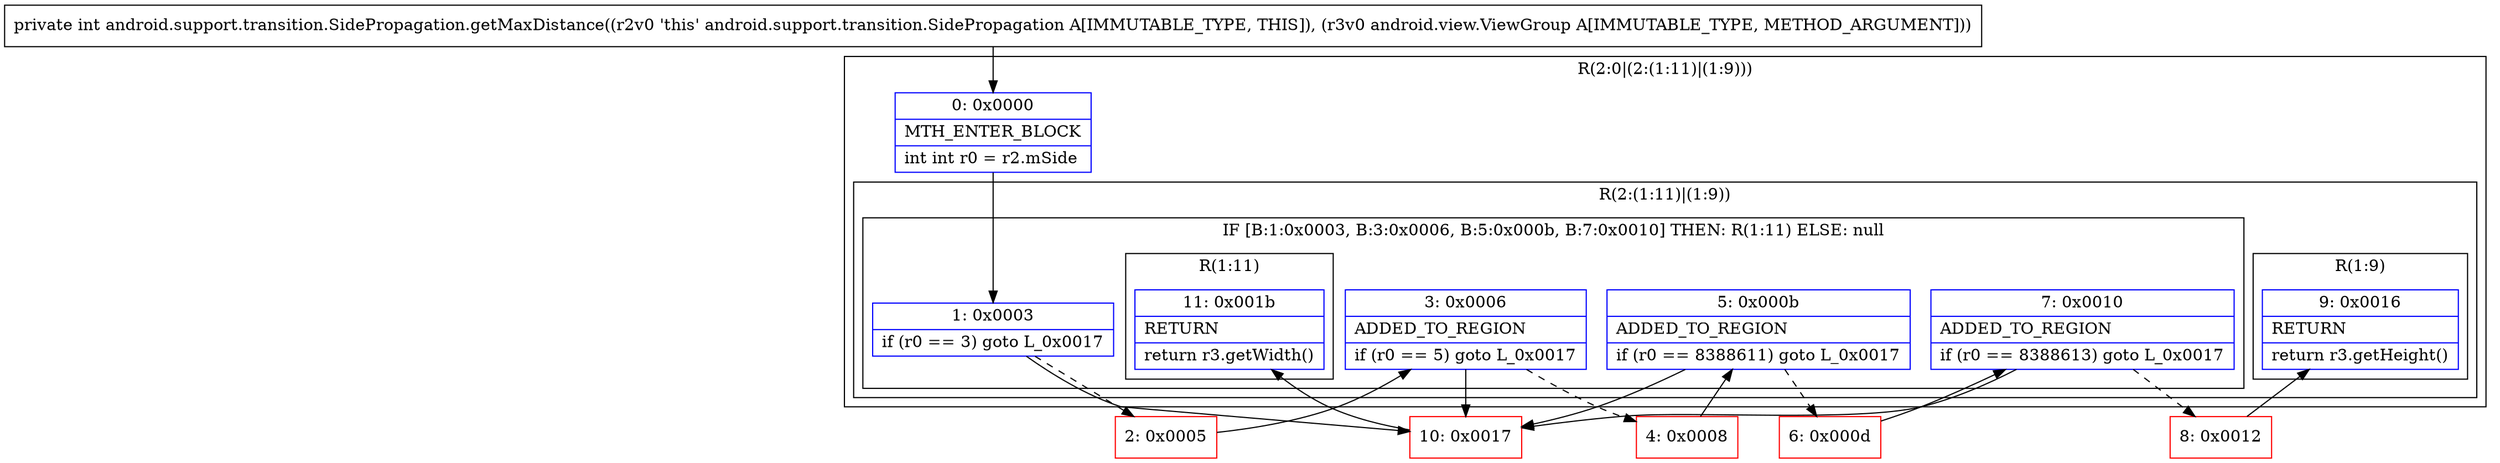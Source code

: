 digraph "CFG forandroid.support.transition.SidePropagation.getMaxDistance(Landroid\/view\/ViewGroup;)I" {
subgraph cluster_Region_844372811 {
label = "R(2:0|(2:(1:11)|(1:9)))";
node [shape=record,color=blue];
Node_0 [shape=record,label="{0\:\ 0x0000|MTH_ENTER_BLOCK\l|int int r0 = r2.mSide\l}"];
subgraph cluster_Region_980205285 {
label = "R(2:(1:11)|(1:9))";
node [shape=record,color=blue];
subgraph cluster_IfRegion_331461695 {
label = "IF [B:1:0x0003, B:3:0x0006, B:5:0x000b, B:7:0x0010] THEN: R(1:11) ELSE: null";
node [shape=record,color=blue];
Node_1 [shape=record,label="{1\:\ 0x0003|if (r0 == 3) goto L_0x0017\l}"];
Node_3 [shape=record,label="{3\:\ 0x0006|ADDED_TO_REGION\l|if (r0 == 5) goto L_0x0017\l}"];
Node_5 [shape=record,label="{5\:\ 0x000b|ADDED_TO_REGION\l|if (r0 == 8388611) goto L_0x0017\l}"];
Node_7 [shape=record,label="{7\:\ 0x0010|ADDED_TO_REGION\l|if (r0 == 8388613) goto L_0x0017\l}"];
subgraph cluster_Region_1707851748 {
label = "R(1:11)";
node [shape=record,color=blue];
Node_11 [shape=record,label="{11\:\ 0x001b|RETURN\l|return r3.getWidth()\l}"];
}
}
subgraph cluster_Region_476760995 {
label = "R(1:9)";
node [shape=record,color=blue];
Node_9 [shape=record,label="{9\:\ 0x0016|RETURN\l|return r3.getHeight()\l}"];
}
}
}
Node_2 [shape=record,color=red,label="{2\:\ 0x0005}"];
Node_4 [shape=record,color=red,label="{4\:\ 0x0008}"];
Node_6 [shape=record,color=red,label="{6\:\ 0x000d}"];
Node_8 [shape=record,color=red,label="{8\:\ 0x0012}"];
Node_10 [shape=record,color=red,label="{10\:\ 0x0017}"];
MethodNode[shape=record,label="{private int android.support.transition.SidePropagation.getMaxDistance((r2v0 'this' android.support.transition.SidePropagation A[IMMUTABLE_TYPE, THIS]), (r3v0 android.view.ViewGroup A[IMMUTABLE_TYPE, METHOD_ARGUMENT])) }"];
MethodNode -> Node_0;
Node_0 -> Node_1;
Node_1 -> Node_2[style=dashed];
Node_1 -> Node_10;
Node_3 -> Node_4[style=dashed];
Node_3 -> Node_10;
Node_5 -> Node_6[style=dashed];
Node_5 -> Node_10;
Node_7 -> Node_8[style=dashed];
Node_7 -> Node_10;
Node_2 -> Node_3;
Node_4 -> Node_5;
Node_6 -> Node_7;
Node_8 -> Node_9;
Node_10 -> Node_11;
}

